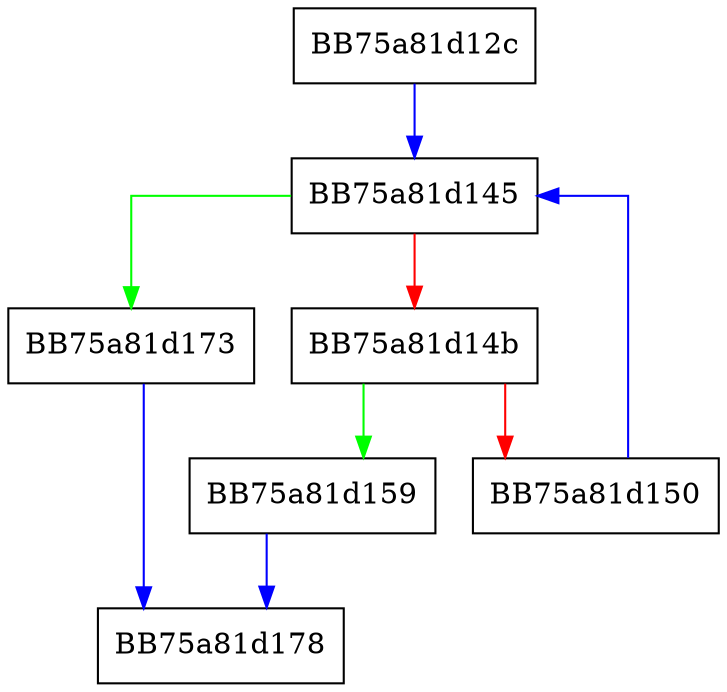 digraph FreeContext {
  node [shape="box"];
  graph [splines=ortho];
  BB75a81d12c -> BB75a81d145 [color="blue"];
  BB75a81d145 -> BB75a81d173 [color="green"];
  BB75a81d145 -> BB75a81d14b [color="red"];
  BB75a81d14b -> BB75a81d159 [color="green"];
  BB75a81d14b -> BB75a81d150 [color="red"];
  BB75a81d150 -> BB75a81d145 [color="blue"];
  BB75a81d159 -> BB75a81d178 [color="blue"];
  BB75a81d173 -> BB75a81d178 [color="blue"];
}